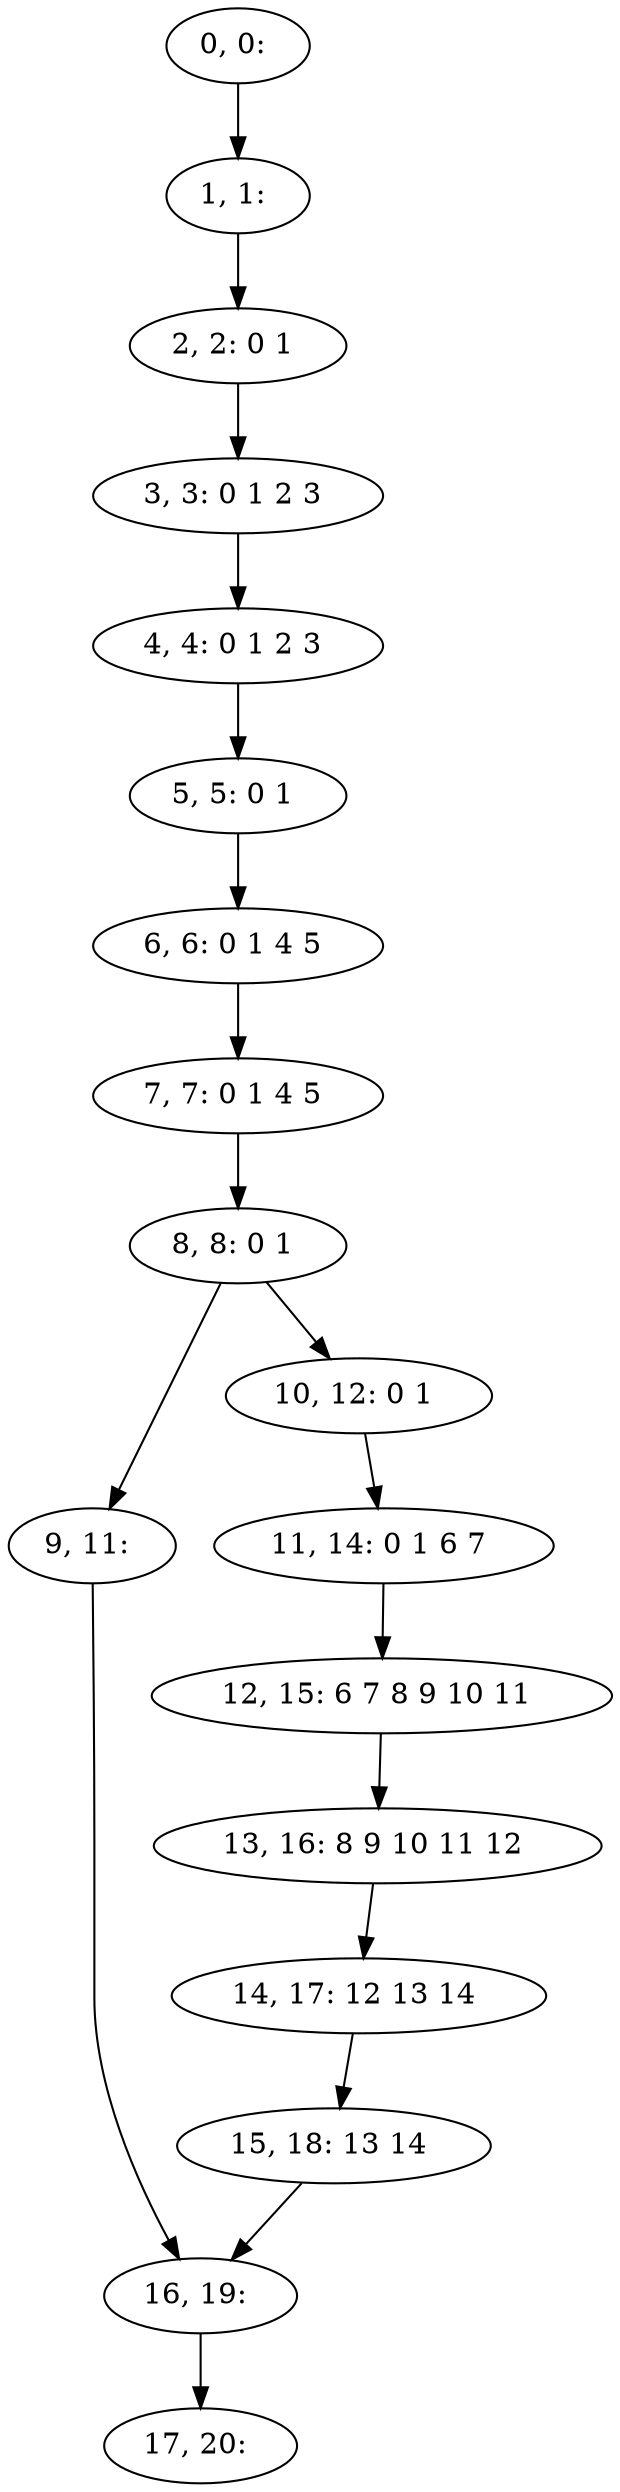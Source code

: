 digraph G {
0[label="0, 0: "];
1[label="1, 1: "];
2[label="2, 2: 0 1 "];
3[label="3, 3: 0 1 2 3 "];
4[label="4, 4: 0 1 2 3 "];
5[label="5, 5: 0 1 "];
6[label="6, 6: 0 1 4 5 "];
7[label="7, 7: 0 1 4 5 "];
8[label="8, 8: 0 1 "];
9[label="9, 11: "];
10[label="10, 12: 0 1 "];
11[label="11, 14: 0 1 6 7 "];
12[label="12, 15: 6 7 8 9 10 11 "];
13[label="13, 16: 8 9 10 11 12 "];
14[label="14, 17: 12 13 14 "];
15[label="15, 18: 13 14 "];
16[label="16, 19: "];
17[label="17, 20: "];
0->1 ;
1->2 ;
2->3 ;
3->4 ;
4->5 ;
5->6 ;
6->7 ;
7->8 ;
8->9 ;
8->10 ;
9->16 ;
10->11 ;
11->12 ;
12->13 ;
13->14 ;
14->15 ;
15->16 ;
16->17 ;
}
